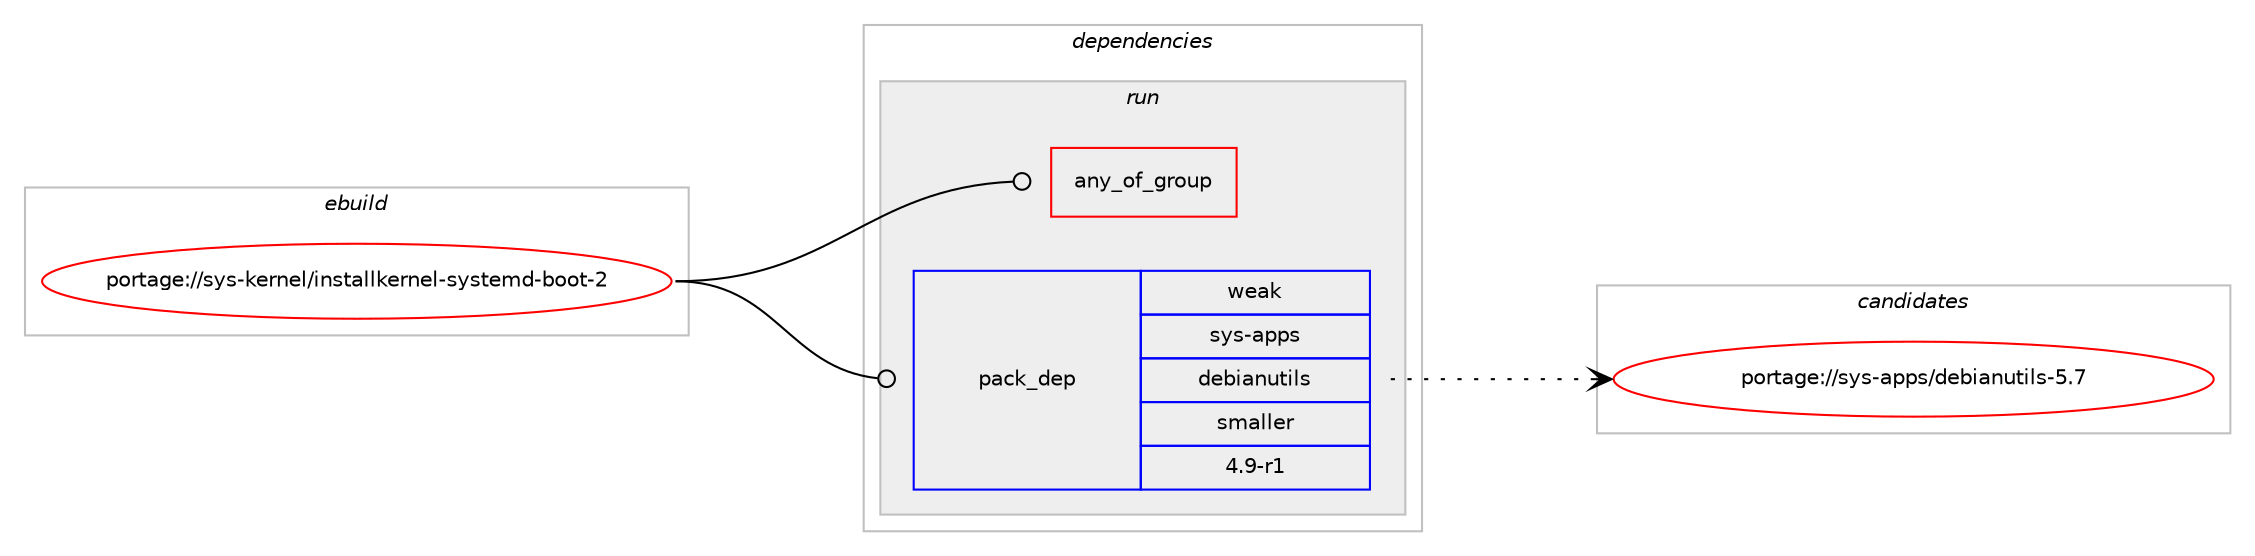 digraph prolog {

# *************
# Graph options
# *************

newrank=true;
concentrate=true;
compound=true;
graph [rankdir=LR,fontname=Helvetica,fontsize=10,ranksep=1.5];#, ranksep=2.5, nodesep=0.2];
edge  [arrowhead=vee];
node  [fontname=Helvetica,fontsize=10];

# **********
# The ebuild
# **********

subgraph cluster_leftcol {
color=gray;
rank=same;
label=<<i>ebuild</i>>;
id [label="portage://sys-kernel/installkernel-systemd-boot-2", color=red, width=4, href="../sys-kernel/installkernel-systemd-boot-2.svg"];
}

# ****************
# The dependencies
# ****************

subgraph cluster_midcol {
color=gray;
label=<<i>dependencies</i>>;
subgraph cluster_compile {
fillcolor="#eeeeee";
style=filled;
label=<<i>compile</i>>;
}
subgraph cluster_compileandrun {
fillcolor="#eeeeee";
style=filled;
label=<<i>compile and run</i>>;
}
subgraph cluster_run {
fillcolor="#eeeeee";
style=filled;
label=<<i>run</i>>;
subgraph any2 {
dependency174 [label=<<TABLE BORDER="0" CELLBORDER="1" CELLSPACING="0" CELLPADDING="4"><TR><TD CELLPADDING="10">any_of_group</TD></TR></TABLE>>, shape=none, color=red];# *** BEGIN UNKNOWN DEPENDENCY TYPE (TODO) ***
# dependency174 -> package_dependency(portage://sys-kernel/installkernel-systemd-boot-2,run,no,sys-apps,systemd,none,[,,],[],[])
# *** END UNKNOWN DEPENDENCY TYPE (TODO) ***

# *** BEGIN UNKNOWN DEPENDENCY TYPE (TODO) ***
# dependency174 -> package_dependency(portage://sys-kernel/installkernel-systemd-boot-2,run,no,sys-apps,systemd-utils,none,[,,],[],[use(enable(boot),none)])
# *** END UNKNOWN DEPENDENCY TYPE (TODO) ***

# *** BEGIN UNKNOWN DEPENDENCY TYPE (TODO) ***
# dependency174 -> package_dependency(portage://sys-kernel/installkernel-systemd-boot-2,run,no,sys-boot,systemd-boot,none,[,,],[],[])
# *** END UNKNOWN DEPENDENCY TYPE (TODO) ***

}
id:e -> dependency174:w [weight=20,style="solid",arrowhead="odot"];
subgraph pack72 {
dependency175 [label=<<TABLE BORDER="0" CELLBORDER="1" CELLSPACING="0" CELLPADDING="4" WIDTH="220"><TR><TD ROWSPAN="6" CELLPADDING="30">pack_dep</TD></TR><TR><TD WIDTH="110">weak</TD></TR><TR><TD>sys-apps</TD></TR><TR><TD>debianutils</TD></TR><TR><TD>smaller</TD></TR><TR><TD>4.9-r1</TD></TR></TABLE>>, shape=none, color=blue];
}
id:e -> dependency175:w [weight=20,style="solid",arrowhead="odot"];
# *** BEGIN UNKNOWN DEPENDENCY TYPE (TODO) ***
# id -> package_dependency(portage://sys-kernel/installkernel-systemd-boot-2,run,weak,sys-kernel,installkernel-gentoo,none,[,,],[],[])
# *** END UNKNOWN DEPENDENCY TYPE (TODO) ***

}
}

# **************
# The candidates
# **************

subgraph cluster_choices {
rank=same;
color=gray;
label=<<i>candidates</i>>;

subgraph choice72 {
color=black;
nodesep=1;
choice115121115459711211211547100101981059711011711610510811545534655 [label="portage://sys-apps/debianutils-5.7", color=red, width=4,href="../sys-apps/debianutils-5.7.svg"];
dependency175:e -> choice115121115459711211211547100101981059711011711610510811545534655:w [style=dotted,weight="100"];
}
}

}
